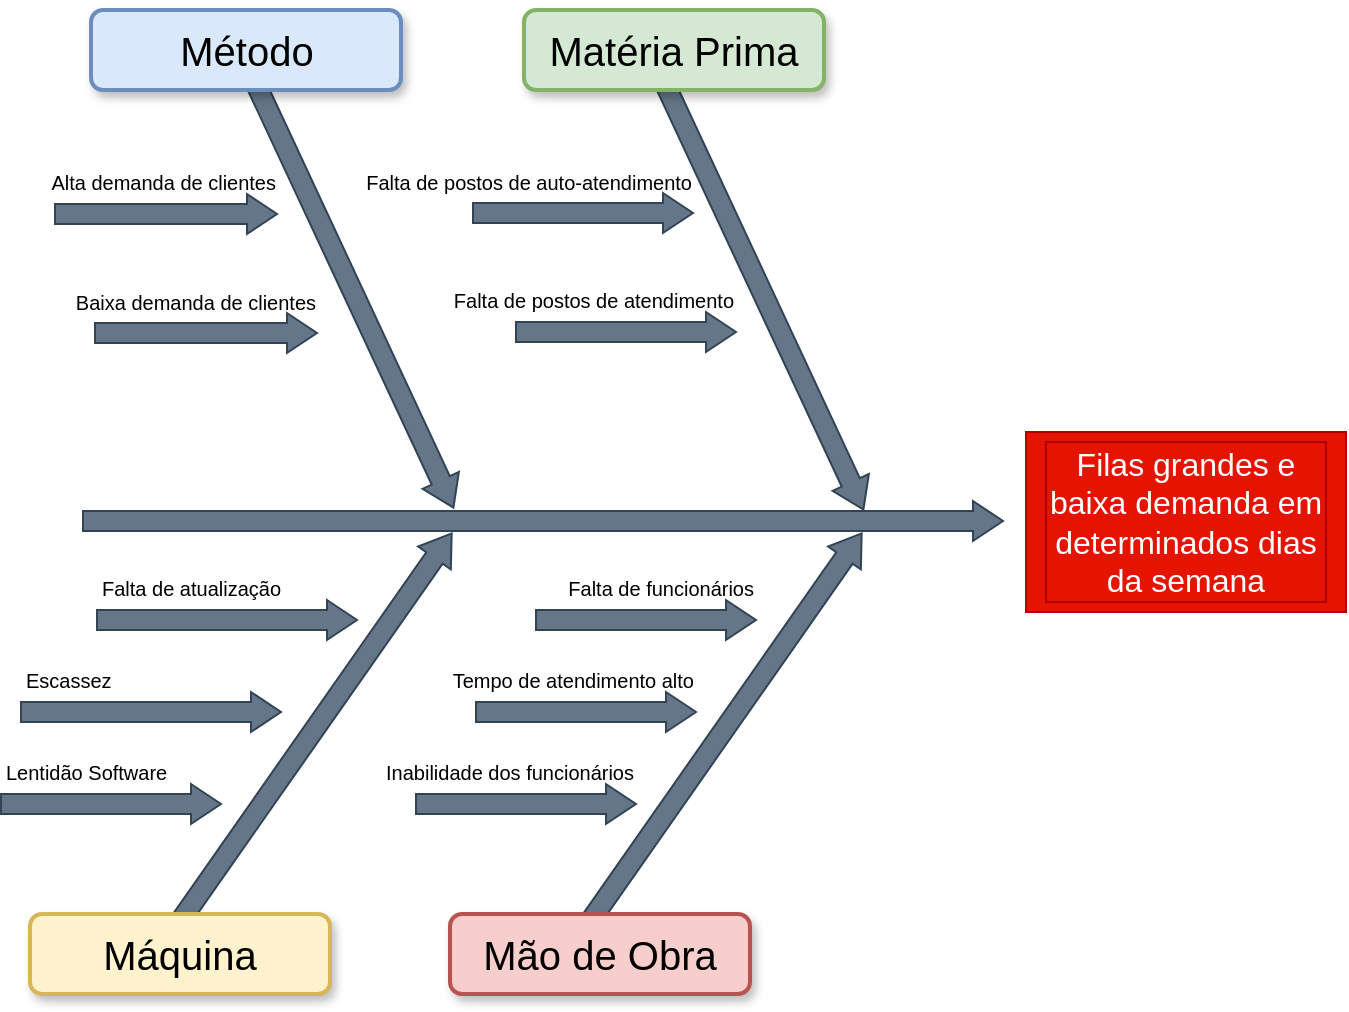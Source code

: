<mxfile version="12.9.13" type="google"><diagram name="Page-1" id="b7a7eaba-c6c5-6fbe-34ae-1d3a4219ac39"><mxGraphModel dx="1673" dy="913" grid="1" gridSize="10" guides="1" tooltips="1" connect="1" arrows="1" fold="1" page="1" pageScale="1.5" pageWidth="1169" pageHeight="826" background="#ffffff" math="0" shadow="0"><root><mxCell id="0" style=";html=1;"/><mxCell id="1" style=";html=1;" parent="0"/><mxCell id="279d4c6e8b4f5ae2-2" value="" style="html=1;shadow=0;dashed=0;align=center;verticalAlign=middle;shape=mxgraph.arrows2.arrow;dy=0.5;dx=15;direction=north;notch=0;rounded=0;strokeWidth=1;fontSize=20;rotation=35;fillColor=#647687;strokeColor=#314354;fontColor=#ffffff;" parent="1" vertex="1"><mxGeometry x="594" y="604" width="20" height="240" as="geometry"/></mxCell><mxCell id="279d4c6e8b4f5ae2-3" value="" style="html=1;shadow=0;dashed=0;align=center;verticalAlign=middle;shape=mxgraph.arrows2.arrow;dy=0.5;dx=15;direction=north;notch=0;rounded=0;strokeWidth=1;fontSize=20;rotation=35;fillColor=#647687;strokeColor=#314354;fontColor=#ffffff;" parent="1" vertex="1"><mxGeometry x="799" y="604" width="20" height="240" as="geometry"/></mxCell><mxCell id="279d4c6e8b4f5ae2-5" value="" style="html=1;shadow=0;dashed=0;align=center;verticalAlign=middle;shape=mxgraph.arrows2.arrow;dy=0.5;dx=15;direction=north;notch=0;rounded=0;strokeWidth=1;fontSize=20;rotation=90;fillColor=#647687;strokeColor=#314354;fontColor=#ffffff;" parent="1" vertex="1"><mxGeometry x="708.5" y="389.5" width="20" height="460" as="geometry"/></mxCell><mxCell id="279d4c6e8b4f5ae2-6" value="" style="html=1;shadow=0;dashed=0;align=center;verticalAlign=middle;shape=mxgraph.arrows2.arrow;dy=0.5;dx=15;direction=north;notch=0;rounded=0;strokeWidth=1;fontSize=20;rotation=155;fillColor=#647687;strokeColor=#314354;fontColor=#ffffff;" parent="1" vertex="1"><mxGeometry x="613" y="384" width="20" height="240" as="geometry"/></mxCell><mxCell id="279d4c6e8b4f5ae2-7" value="" style="html=1;shadow=0;dashed=0;align=center;verticalAlign=middle;shape=mxgraph.arrows2.arrow;dy=0.5;dx=15;direction=north;notch=0;rounded=0;strokeWidth=1;fontSize=20;rotation=155;fillColor=#647687;strokeColor=#314354;fontColor=#ffffff;" parent="1" vertex="1"><mxGeometry x="818" y="385" width="20" height="240" as="geometry"/></mxCell><mxCell id="279d4c6e8b4f5ae2-9" value="Método" style="rounded=1;whiteSpace=wrap;html=1;shadow=1;strokeWidth=2;fontSize=20;fillColor=#dae8fc;strokeColor=#6c8ebf;rotation=0;" parent="1" vertex="1"><mxGeometry x="492.5" y="364" width="155" height="40" as="geometry"/></mxCell><mxCell id="279d4c6e8b4f5ae2-10" value="Matéria Prima" style="rounded=1;whiteSpace=wrap;html=1;shadow=1;strokeWidth=2;fontSize=20;fillColor=#d5e8d4;strokeColor=#82b366;" parent="1" vertex="1"><mxGeometry x="709" y="364" width="150" height="40" as="geometry"/></mxCell><mxCell id="279d4c6e8b4f5ae2-12" value="Máquina" style="rounded=1;whiteSpace=wrap;html=1;shadow=1;strokeWidth=2;fontSize=20;fillColor=#fff2cc;strokeColor=#d6b656;" parent="1" vertex="1"><mxGeometry x="462" y="816" width="150" height="40" as="geometry"/></mxCell><mxCell id="279d4c6e8b4f5ae2-13" value="Mão de Obra" style="rounded=1;whiteSpace=wrap;html=1;shadow=1;strokeWidth=2;fontSize=20;fillColor=#f8cecc;strokeColor=#b85450;" parent="1" vertex="1"><mxGeometry x="672" y="816.0" width="150" height="40" as="geometry"/></mxCell><mxCell id="279d4c6e8b4f5ae2-16" value="&lt;font style=&quot;font-size: 10px&quot; color=&quot;#000000&quot;&gt;Alta demanda de clientes&lt;/font&gt;" style="html=1;shadow=0;dashed=0;align=right;verticalAlign=middle;shape=mxgraph.arrows2.arrow;dy=0.5;dx=15;direction=north;notch=0;rounded=0;strokeWidth=1;fontSize=20;rotation=90;horizontal=0;labelPosition=left;verticalLabelPosition=middle;fontFamily=Helvetica;fillColor=#647687;strokeColor=#314354;fontColor=#ffffff;" parent="1" vertex="1"><mxGeometry x="520" y="410.5" width="20" height="111" as="geometry"/></mxCell><mxCell id="279d4c6e8b4f5ae2-19" value="&lt;font style=&quot;font-size: 10px&quot; color=&quot;#000000&quot;&gt;&lt;span&gt;Lentidão Software&lt;/span&gt;&lt;/font&gt;" style="html=1;shadow=0;dashed=0;align=left;verticalAlign=middle;shape=mxgraph.arrows2.arrow;dy=0.5;dx=15;direction=north;notch=0;rounded=0;strokeWidth=1;fontSize=20;rotation=90;horizontal=0;labelPosition=left;verticalLabelPosition=middle;fillColor=#647687;strokeColor=#314354;fontColor=#ffffff;fontStyle=0" parent="1" vertex="1"><mxGeometry x="492.5" y="706" width="20" height="110" as="geometry"/></mxCell><mxCell id="279d4c6e8b4f5ae2-20" value="&lt;font style=&quot;font-size: 10px&quot; color=&quot;#000000&quot;&gt;Inabilidade dos funcionários&lt;/font&gt;" style="html=1;shadow=0;dashed=0;align=right;verticalAlign=middle;shape=mxgraph.arrows2.arrow;dy=0.5;dx=15;direction=north;notch=0;rounded=0;strokeWidth=1;fontSize=20;rotation=90;horizontal=0;labelPosition=left;verticalLabelPosition=middle;fillColor=#647687;strokeColor=#314354;fontColor=#ffffff;" parent="1" vertex="1"><mxGeometry x="700" y="706" width="20" height="110" as="geometry"/></mxCell><mxCell id="279d4c6e8b4f5ae2-23" value="&lt;font style=&quot;font-size: 10px&quot;&gt;Falta de postos de atendimento&lt;/font&gt;" style="html=1;shadow=0;dashed=0;align=right;verticalAlign=middle;shape=mxgraph.arrows2.arrow;dy=0.5;dx=15;direction=north;notch=0;rounded=0;strokeWidth=1;fontSize=20;rotation=90;horizontal=0;labelPosition=left;verticalLabelPosition=middle;fillColor=#647687;strokeColor=#314354;fontColor=#000000;" parent="1" vertex="1"><mxGeometry x="750" y="470" width="20" height="110" as="geometry"/></mxCell><mxCell id="279d4c6e8b4f5ae2-25" value="&lt;font style=&quot;font-size: 10px&quot; color=&quot;#000000&quot;&gt;Escassez&lt;/font&gt;" style="html=1;shadow=0;dashed=0;align=left;verticalAlign=middle;shape=mxgraph.arrows2.arrow;dy=0.5;dx=15;direction=north;notch=0;rounded=0;strokeWidth=1;fontSize=20;rotation=90;horizontal=0;labelPosition=left;verticalLabelPosition=middle;fillColor=#647687;strokeColor=#314354;fontColor=#ffffff;" parent="1" vertex="1"><mxGeometry x="512.5" y="650" width="20" height="130" as="geometry"/></mxCell><mxCell id="279d4c6e8b4f5ae2-26" value="&lt;div&gt;&lt;span style=&quot;font-size: 10px&quot;&gt;&lt;font color=&quot;#000000&quot;&gt;&amp;nbsp;Tempo de atendimento alto&lt;/font&gt;&lt;/span&gt;&lt;/div&gt;" style="html=1;shadow=0;dashed=0;align=right;verticalAlign=middle;shape=mxgraph.arrows2.arrow;dy=0.5;dx=15;direction=north;notch=0;rounded=0;strokeWidth=1;fontSize=20;rotation=90;horizontal=0;labelPosition=left;verticalLabelPosition=middle;fillColor=#647687;strokeColor=#314354;fontColor=#ffffff;" parent="1" vertex="1"><mxGeometry x="730" y="660" width="20" height="110" as="geometry"/></mxCell><mxCell id="279d4c6e8b4f5ae2-17" value="&lt;font color=&quot;#000000&quot;&gt;&lt;span style=&quot;font-size: 10px&quot;&gt;Falta de postos de auto-atendimento&lt;/span&gt;&lt;/font&gt;" style="html=1;shadow=0;dashed=0;align=right;verticalAlign=middle;shape=mxgraph.arrows2.arrow;dy=0.5;dx=15;direction=north;notch=0;rounded=0;strokeWidth=1;fontSize=20;rotation=90;horizontal=0;labelPosition=left;verticalLabelPosition=middle;flipH=0;fillColor=#647687;strokeColor=#314354;fontColor=#ffffff;" parent="1" vertex="1"><mxGeometry x="728.5" y="410.5" width="20" height="110" as="geometry"/></mxCell><mxCell id="FNv7WJ2gE-MPYt5S8rkC-2" value="" style="rounded=0;whiteSpace=wrap;html=1;fillColor=#e51400;strokeColor=#B20000;fontColor=#ffffff;" parent="1" vertex="1"><mxGeometry x="960" y="575" width="160" height="90" as="geometry"/></mxCell><mxCell id="FNv7WJ2gE-MPYt5S8rkC-3" value="Filas grandes e baixa demanda em determinados dias da semana" style="text;html=1;strokeColor=#B20000;fillColor=#e51400;align=center;verticalAlign=middle;whiteSpace=wrap;rounded=0;fontSize=16;fontColor=#ffffff;" parent="1" vertex="1"><mxGeometry x="970" y="580" width="140" height="80" as="geometry"/></mxCell><mxCell id="SIhXZjpIIRKaXPfIJRvz-27" value="&lt;span style=&quot;font-size: 10px&quot;&gt;&lt;font color=&quot;#000000&quot;&gt;Falta de atualização&lt;/font&gt;&lt;/span&gt;" style="html=1;shadow=0;dashed=0;align=left;verticalAlign=middle;shape=mxgraph.arrows2.arrow;dy=0.5;dx=15;direction=north;notch=0;rounded=0;strokeWidth=1;fontSize=20;rotation=90;horizontal=0;labelPosition=left;verticalLabelPosition=middle;fillColor=#647687;strokeColor=#314354;fontColor=#ffffff;" parent="1" vertex="1"><mxGeometry x="550.5" y="604" width="20" height="130" as="geometry"/></mxCell><mxCell id="SIhXZjpIIRKaXPfIJRvz-29" value="&lt;font style=&quot;font-size: 10px&quot; color=&quot;#000000&quot;&gt;Baixa demanda de clientes&lt;/font&gt;" style="html=1;shadow=0;dashed=0;align=right;verticalAlign=middle;shape=mxgraph.arrows2.arrow;dy=0.5;dx=15;direction=north;notch=0;rounded=0;strokeWidth=1;fontSize=20;rotation=90;horizontal=0;labelPosition=left;verticalLabelPosition=middle;fontFamily=Helvetica;fillColor=#647687;strokeColor=#314354;fontColor=#ffffff;" parent="1" vertex="1"><mxGeometry x="540" y="470" width="20" height="111" as="geometry"/></mxCell><mxCell id="RUSXnN9FY12KcHBrwBMb-8" value="&lt;div&gt;&lt;span style=&quot;font-size: 10px&quot;&gt;&lt;font color=&quot;#000000&quot;&gt;Falta de funcionários&lt;/font&gt;&lt;/span&gt;&lt;/div&gt;" style="html=1;shadow=0;dashed=0;align=right;verticalAlign=middle;shape=mxgraph.arrows2.arrow;dy=0.5;dx=15;direction=north;notch=0;rounded=0;strokeWidth=1;fontSize=20;rotation=90;horizontal=0;labelPosition=left;verticalLabelPosition=middle;fillColor=#647687;strokeColor=#314354;fontColor=#ffffff;" vertex="1" parent="1"><mxGeometry x="760" y="614" width="20" height="110" as="geometry"/></mxCell></root></mxGraphModel></diagram></mxfile>